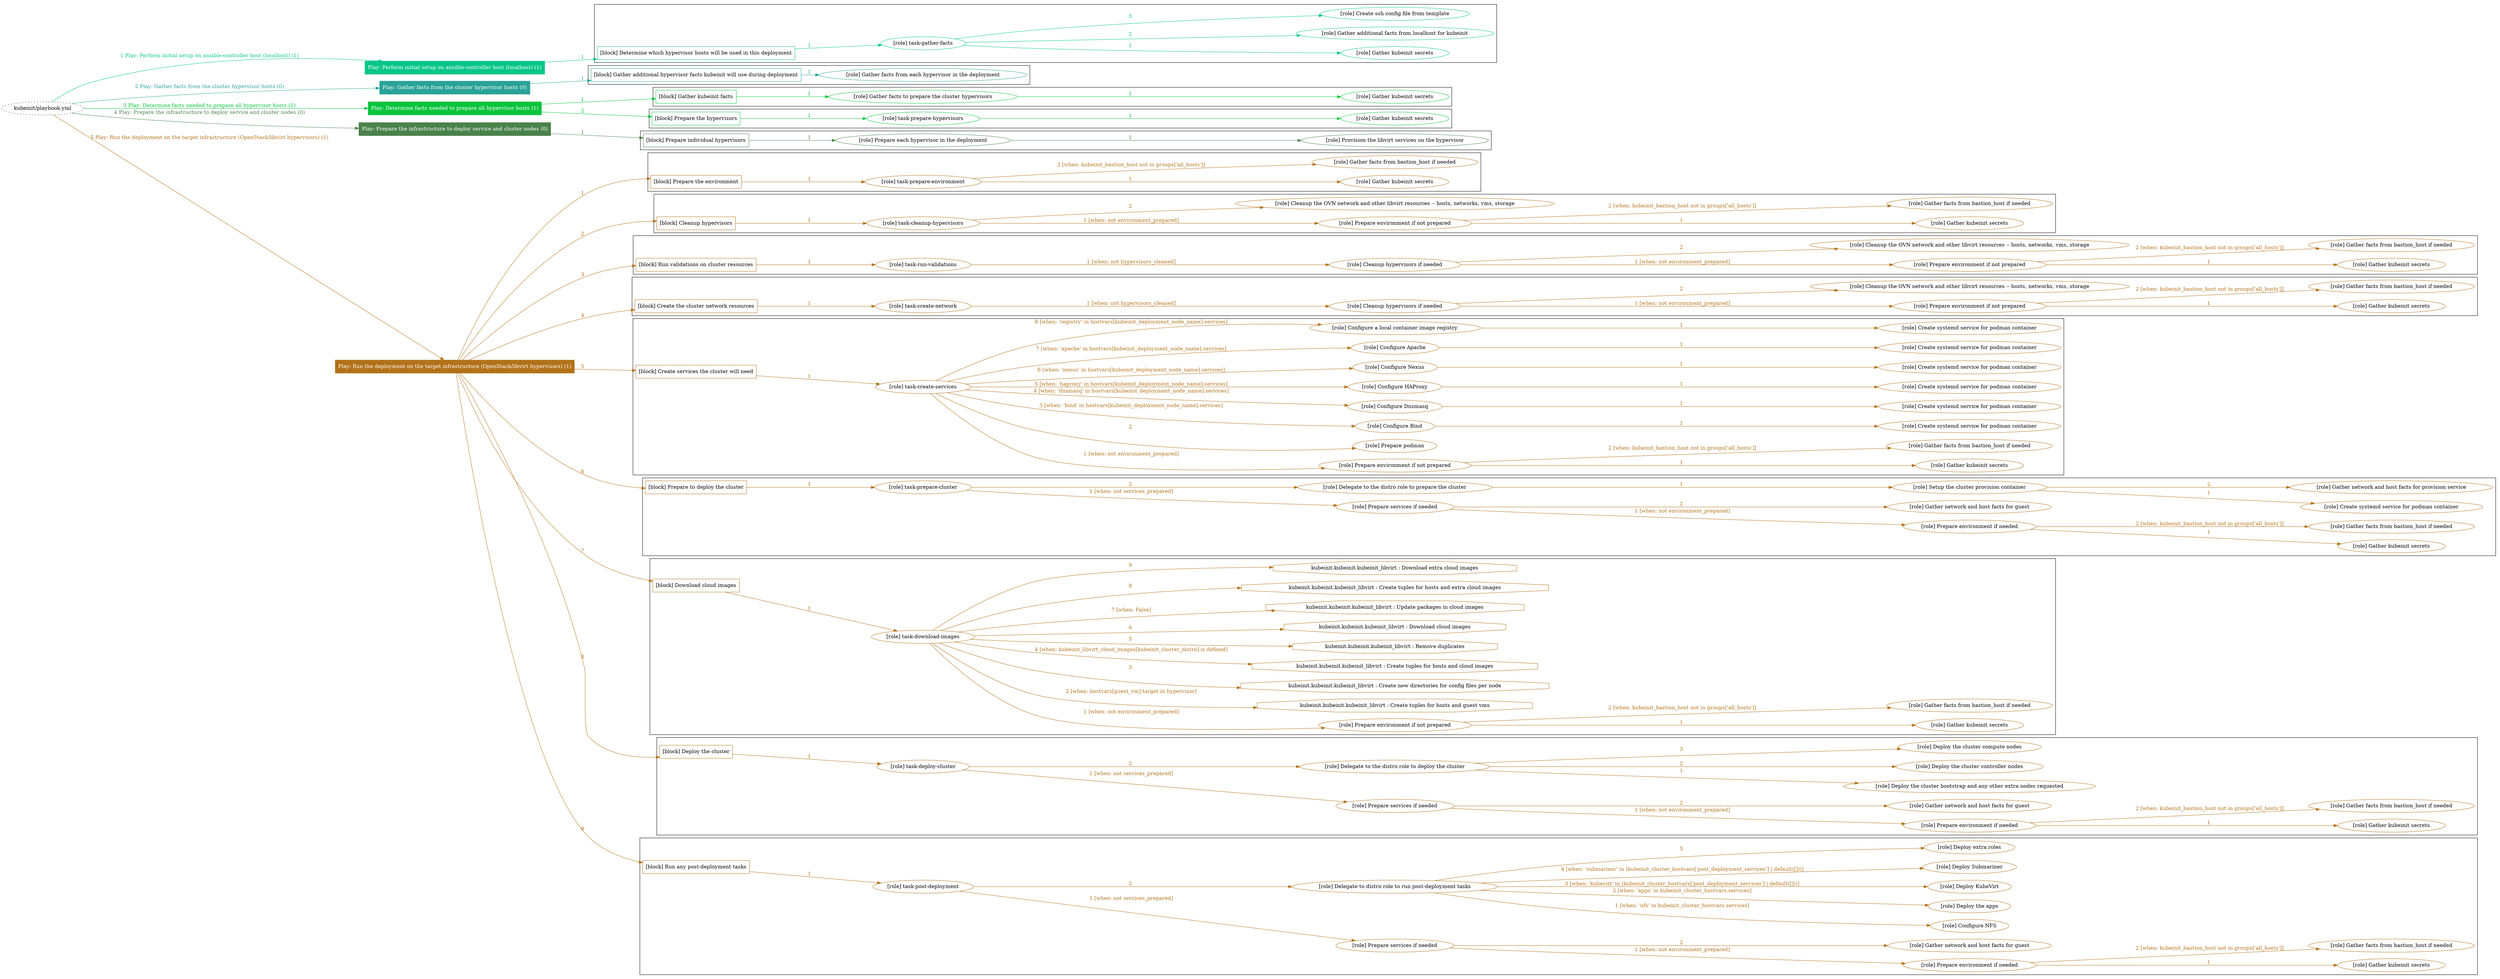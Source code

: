 digraph {
	graph [concentrate=true ordering=in rankdir=LR ratio=fill]
	edge [esep=5 sep=10]
	"kubeinit/playbook.yml" [URL="/home/runner/work/kubeinit/kubeinit/kubeinit/playbook.yml" id=playbook_ff57e4b7 style=dotted]
	"kubeinit/playbook.yml" -> play_66e2003e [label="1 Play: Perform initial setup on ansible-controller host (localhost) (1)" color="#06c688" fontcolor="#06c688" id=edge_play_66e2003e labeltooltip="1 Play: Perform initial setup on ansible-controller host (localhost) (1)" tooltip="1 Play: Perform initial setup on ansible-controller host (localhost) (1)"]
	subgraph "Play: Perform initial setup on ansible-controller host (localhost) (1)" {
		play_66e2003e [label="Play: Perform initial setup on ansible-controller host (localhost) (1)" URL="/home/runner/work/kubeinit/kubeinit/kubeinit/playbook.yml" color="#06c688" fontcolor="#ffffff" id=play_66e2003e shape=box style=filled tooltip=localhost]
		play_66e2003e -> block_db6dca40 [label=1 color="#06c688" fontcolor="#06c688" id=edge_block_db6dca40 labeltooltip=1 tooltip=1]
		subgraph cluster_block_db6dca40 {
			block_db6dca40 [label="[block] Determine which hypervisor hosts will be used in this deployment" URL="/home/runner/work/kubeinit/kubeinit/kubeinit/playbook.yml" color="#06c688" id=block_db6dca40 labeltooltip="Determine which hypervisor hosts will be used in this deployment" shape=box tooltip="Determine which hypervisor hosts will be used in this deployment"]
			block_db6dca40 -> role_4d4b3d35 [label="1 " color="#06c688" fontcolor="#06c688" id=edge_role_4d4b3d35 labeltooltip="1 " tooltip="1 "]
			subgraph "task-gather-facts" {
				role_4d4b3d35 [label="[role] task-gather-facts" URL="/home/runner/work/kubeinit/kubeinit/kubeinit/playbook.yml" color="#06c688" id=role_4d4b3d35 tooltip="task-gather-facts"]
				role_4d4b3d35 -> role_81f5332b [label="1 " color="#06c688" fontcolor="#06c688" id=edge_role_81f5332b labeltooltip="1 " tooltip="1 "]
				subgraph "Gather kubeinit secrets" {
					role_81f5332b [label="[role] Gather kubeinit secrets" URL="/home/runner/.ansible/collections/ansible_collections/kubeinit/kubeinit/roles/kubeinit_prepare/tasks/build_hypervisors_group.yml" color="#06c688" id=role_81f5332b tooltip="Gather kubeinit secrets"]
				}
				role_4d4b3d35 -> role_b3aa2c8f [label="2 " color="#06c688" fontcolor="#06c688" id=edge_role_b3aa2c8f labeltooltip="2 " tooltip="2 "]
				subgraph "Gather additional facts from localhost for kubeinit" {
					role_b3aa2c8f [label="[role] Gather additional facts from localhost for kubeinit" URL="/home/runner/.ansible/collections/ansible_collections/kubeinit/kubeinit/roles/kubeinit_prepare/tasks/build_hypervisors_group.yml" color="#06c688" id=role_b3aa2c8f tooltip="Gather additional facts from localhost for kubeinit"]
				}
				role_4d4b3d35 -> role_e7015599 [label="3 " color="#06c688" fontcolor="#06c688" id=edge_role_e7015599 labeltooltip="3 " tooltip="3 "]
				subgraph "Create ssh config file from template" {
					role_e7015599 [label="[role] Create ssh config file from template" URL="/home/runner/.ansible/collections/ansible_collections/kubeinit/kubeinit/roles/kubeinit_prepare/tasks/build_hypervisors_group.yml" color="#06c688" id=role_e7015599 tooltip="Create ssh config file from template"]
				}
			}
		}
	}
	"kubeinit/playbook.yml" -> play_d2171035 [label="2 Play: Gather facts from the cluster hypervisor hosts (0)" color="#29a397" fontcolor="#29a397" id=edge_play_d2171035 labeltooltip="2 Play: Gather facts from the cluster hypervisor hosts (0)" tooltip="2 Play: Gather facts from the cluster hypervisor hosts (0)"]
	subgraph "Play: Gather facts from the cluster hypervisor hosts (0)" {
		play_d2171035 [label="Play: Gather facts from the cluster hypervisor hosts (0)" URL="/home/runner/work/kubeinit/kubeinit/kubeinit/playbook.yml" color="#29a397" fontcolor="#ffffff" id=play_d2171035 shape=box style=filled tooltip="Play: Gather facts from the cluster hypervisor hosts (0)"]
		play_d2171035 -> block_4dad55d4 [label=1 color="#29a397" fontcolor="#29a397" id=edge_block_4dad55d4 labeltooltip=1 tooltip=1]
		subgraph cluster_block_4dad55d4 {
			block_4dad55d4 [label="[block] Gather additional hypervisor facts kubeinit will use during deployment" URL="/home/runner/work/kubeinit/kubeinit/kubeinit/playbook.yml" color="#29a397" id=block_4dad55d4 labeltooltip="Gather additional hypervisor facts kubeinit will use during deployment" shape=box tooltip="Gather additional hypervisor facts kubeinit will use during deployment"]
			block_4dad55d4 -> role_47b37876 [label="1 " color="#29a397" fontcolor="#29a397" id=edge_role_47b37876 labeltooltip="1 " tooltip="1 "]
			subgraph "Gather facts from each hypervisor in the deployment" {
				role_47b37876 [label="[role] Gather facts from each hypervisor in the deployment" URL="/home/runner/work/kubeinit/kubeinit/kubeinit/playbook.yml" color="#29a397" id=role_47b37876 tooltip="Gather facts from each hypervisor in the deployment"]
			}
		}
	}
	"kubeinit/playbook.yml" -> play_515db399 [label="3 Play: Determine facts needed to prepare all hypervisor hosts (1)" color="#08c43c" fontcolor="#08c43c" id=edge_play_515db399 labeltooltip="3 Play: Determine facts needed to prepare all hypervisor hosts (1)" tooltip="3 Play: Determine facts needed to prepare all hypervisor hosts (1)"]
	subgraph "Play: Determine facts needed to prepare all hypervisor hosts (1)" {
		play_515db399 [label="Play: Determine facts needed to prepare all hypervisor hosts (1)" URL="/home/runner/work/kubeinit/kubeinit/kubeinit/playbook.yml" color="#08c43c" fontcolor="#ffffff" id=play_515db399 shape=box style=filled tooltip=localhost]
		play_515db399 -> block_ce6febc3 [label=1 color="#08c43c" fontcolor="#08c43c" id=edge_block_ce6febc3 labeltooltip=1 tooltip=1]
		subgraph cluster_block_ce6febc3 {
			block_ce6febc3 [label="[block] Gather kubeinit facts" URL="/home/runner/work/kubeinit/kubeinit/kubeinit/playbook.yml" color="#08c43c" id=block_ce6febc3 labeltooltip="Gather kubeinit facts" shape=box tooltip="Gather kubeinit facts"]
			block_ce6febc3 -> role_5d9d2198 [label="1 " color="#08c43c" fontcolor="#08c43c" id=edge_role_5d9d2198 labeltooltip="1 " tooltip="1 "]
			subgraph "Gather facts to prepare the cluster hypervisors" {
				role_5d9d2198 [label="[role] Gather facts to prepare the cluster hypervisors" URL="/home/runner/work/kubeinit/kubeinit/kubeinit/playbook.yml" color="#08c43c" id=role_5d9d2198 tooltip="Gather facts to prepare the cluster hypervisors"]
				role_5d9d2198 -> role_2d1ff3f9 [label="1 " color="#08c43c" fontcolor="#08c43c" id=edge_role_2d1ff3f9 labeltooltip="1 " tooltip="1 "]
				subgraph "Gather kubeinit secrets" {
					role_2d1ff3f9 [label="[role] Gather kubeinit secrets" URL="/home/runner/.ansible/collections/ansible_collections/kubeinit/kubeinit/roles/kubeinit_prepare/tasks/gather_kubeinit_facts.yml" color="#08c43c" id=role_2d1ff3f9 tooltip="Gather kubeinit secrets"]
				}
			}
		}
		play_515db399 -> block_70fb6d4f [label=2 color="#08c43c" fontcolor="#08c43c" id=edge_block_70fb6d4f labeltooltip=2 tooltip=2]
		subgraph cluster_block_70fb6d4f {
			block_70fb6d4f [label="[block] Prepare the hypervisors" URL="/home/runner/work/kubeinit/kubeinit/kubeinit/playbook.yml" color="#08c43c" id=block_70fb6d4f labeltooltip="Prepare the hypervisors" shape=box tooltip="Prepare the hypervisors"]
			block_70fb6d4f -> role_43f89a4c [label="1 " color="#08c43c" fontcolor="#08c43c" id=edge_role_43f89a4c labeltooltip="1 " tooltip="1 "]
			subgraph "task-prepare-hypervisors" {
				role_43f89a4c [label="[role] task-prepare-hypervisors" URL="/home/runner/work/kubeinit/kubeinit/kubeinit/playbook.yml" color="#08c43c" id=role_43f89a4c tooltip="task-prepare-hypervisors"]
				role_43f89a4c -> role_cc6f53a2 [label="1 " color="#08c43c" fontcolor="#08c43c" id=edge_role_cc6f53a2 labeltooltip="1 " tooltip="1 "]
				subgraph "Gather kubeinit secrets" {
					role_cc6f53a2 [label="[role] Gather kubeinit secrets" URL="/home/runner/.ansible/collections/ansible_collections/kubeinit/kubeinit/roles/kubeinit_prepare/tasks/gather_kubeinit_facts.yml" color="#08c43c" id=role_cc6f53a2 tooltip="Gather kubeinit secrets"]
				}
			}
		}
	}
	"kubeinit/playbook.yml" -> play_7fae90d2 [label="4 Play: Prepare the infrastructure to deploy service and cluster nodes (0)" color="#4a824a" fontcolor="#4a824a" id=edge_play_7fae90d2 labeltooltip="4 Play: Prepare the infrastructure to deploy service and cluster nodes (0)" tooltip="4 Play: Prepare the infrastructure to deploy service and cluster nodes (0)"]
	subgraph "Play: Prepare the infrastructure to deploy service and cluster nodes (0)" {
		play_7fae90d2 [label="Play: Prepare the infrastructure to deploy service and cluster nodes (0)" URL="/home/runner/work/kubeinit/kubeinit/kubeinit/playbook.yml" color="#4a824a" fontcolor="#ffffff" id=play_7fae90d2 shape=box style=filled tooltip="Play: Prepare the infrastructure to deploy service and cluster nodes (0)"]
		play_7fae90d2 -> block_a8df1172 [label=1 color="#4a824a" fontcolor="#4a824a" id=edge_block_a8df1172 labeltooltip=1 tooltip=1]
		subgraph cluster_block_a8df1172 {
			block_a8df1172 [label="[block] Prepare individual hypervisors" URL="/home/runner/work/kubeinit/kubeinit/kubeinit/playbook.yml" color="#4a824a" id=block_a8df1172 labeltooltip="Prepare individual hypervisors" shape=box tooltip="Prepare individual hypervisors"]
			block_a8df1172 -> role_c0d55a4a [label="1 " color="#4a824a" fontcolor="#4a824a" id=edge_role_c0d55a4a labeltooltip="1 " tooltip="1 "]
			subgraph "Prepare each hypervisor in the deployment" {
				role_c0d55a4a [label="[role] Prepare each hypervisor in the deployment" URL="/home/runner/work/kubeinit/kubeinit/kubeinit/playbook.yml" color="#4a824a" id=role_c0d55a4a tooltip="Prepare each hypervisor in the deployment"]
				role_c0d55a4a -> role_ff262585 [label="1 " color="#4a824a" fontcolor="#4a824a" id=edge_role_ff262585 labeltooltip="1 " tooltip="1 "]
				subgraph "Provision the libvirt services on the hypervisor" {
					role_ff262585 [label="[role] Provision the libvirt services on the hypervisor" URL="/home/runner/.ansible/collections/ansible_collections/kubeinit/kubeinit/roles/kubeinit_prepare/tasks/prepare_hypervisor.yml" color="#4a824a" id=role_ff262585 tooltip="Provision the libvirt services on the hypervisor"]
				}
			}
		}
	}
	"kubeinit/playbook.yml" -> play_fc9b53f0 [label="5 Play: Run the deployment on the target infrastructure (OpenStack/libvirt hypervisors) (1)" color="#b2721a" fontcolor="#b2721a" id=edge_play_fc9b53f0 labeltooltip="5 Play: Run the deployment on the target infrastructure (OpenStack/libvirt hypervisors) (1)" tooltip="5 Play: Run the deployment on the target infrastructure (OpenStack/libvirt hypervisors) (1)"]
	subgraph "Play: Run the deployment on the target infrastructure (OpenStack/libvirt hypervisors) (1)" {
		play_fc9b53f0 [label="Play: Run the deployment on the target infrastructure (OpenStack/libvirt hypervisors) (1)" URL="/home/runner/work/kubeinit/kubeinit/kubeinit/playbook.yml" color="#b2721a" fontcolor="#ffffff" id=play_fc9b53f0 shape=box style=filled tooltip=localhost]
		play_fc9b53f0 -> block_69598a2e [label=1 color="#b2721a" fontcolor="#b2721a" id=edge_block_69598a2e labeltooltip=1 tooltip=1]
		subgraph cluster_block_69598a2e {
			block_69598a2e [label="[block] Prepare the environment" URL="/home/runner/work/kubeinit/kubeinit/kubeinit/playbook.yml" color="#b2721a" id=block_69598a2e labeltooltip="Prepare the environment" shape=box tooltip="Prepare the environment"]
			block_69598a2e -> role_df7a50cf [label="1 " color="#b2721a" fontcolor="#b2721a" id=edge_role_df7a50cf labeltooltip="1 " tooltip="1 "]
			subgraph "task-prepare-environment" {
				role_df7a50cf [label="[role] task-prepare-environment" URL="/home/runner/work/kubeinit/kubeinit/kubeinit/playbook.yml" color="#b2721a" id=role_df7a50cf tooltip="task-prepare-environment"]
				role_df7a50cf -> role_a54b0cef [label="1 " color="#b2721a" fontcolor="#b2721a" id=edge_role_a54b0cef labeltooltip="1 " tooltip="1 "]
				subgraph "Gather kubeinit secrets" {
					role_a54b0cef [label="[role] Gather kubeinit secrets" URL="/home/runner/.ansible/collections/ansible_collections/kubeinit/kubeinit/roles/kubeinit_prepare/tasks/gather_kubeinit_facts.yml" color="#b2721a" id=role_a54b0cef tooltip="Gather kubeinit secrets"]
				}
				role_df7a50cf -> role_1ad2c311 [label="2 [when: kubeinit_bastion_host not in groups['all_hosts']]" color="#b2721a" fontcolor="#b2721a" id=edge_role_1ad2c311 labeltooltip="2 [when: kubeinit_bastion_host not in groups['all_hosts']]" tooltip="2 [when: kubeinit_bastion_host not in groups['all_hosts']]"]
				subgraph "Gather facts from bastion_host if needed" {
					role_1ad2c311 [label="[role] Gather facts from bastion_host if needed" URL="/home/runner/.ansible/collections/ansible_collections/kubeinit/kubeinit/roles/kubeinit_prepare/tasks/main.yml" color="#b2721a" id=role_1ad2c311 tooltip="Gather facts from bastion_host if needed"]
				}
			}
		}
		play_fc9b53f0 -> block_616c791b [label=2 color="#b2721a" fontcolor="#b2721a" id=edge_block_616c791b labeltooltip=2 tooltip=2]
		subgraph cluster_block_616c791b {
			block_616c791b [label="[block] Cleanup hypervisors" URL="/home/runner/work/kubeinit/kubeinit/kubeinit/playbook.yml" color="#b2721a" id=block_616c791b labeltooltip="Cleanup hypervisors" shape=box tooltip="Cleanup hypervisors"]
			block_616c791b -> role_acd96968 [label="1 " color="#b2721a" fontcolor="#b2721a" id=edge_role_acd96968 labeltooltip="1 " tooltip="1 "]
			subgraph "task-cleanup-hypervisors" {
				role_acd96968 [label="[role] task-cleanup-hypervisors" URL="/home/runner/work/kubeinit/kubeinit/kubeinit/playbook.yml" color="#b2721a" id=role_acd96968 tooltip="task-cleanup-hypervisors"]
				role_acd96968 -> role_3e06c968 [label="1 [when: not environment_prepared]" color="#b2721a" fontcolor="#b2721a" id=edge_role_3e06c968 labeltooltip="1 [when: not environment_prepared]" tooltip="1 [when: not environment_prepared]"]
				subgraph "Prepare environment if not prepared" {
					role_3e06c968 [label="[role] Prepare environment if not prepared" URL="/home/runner/.ansible/collections/ansible_collections/kubeinit/kubeinit/roles/kubeinit_libvirt/tasks/cleanup_hypervisors.yml" color="#b2721a" id=role_3e06c968 tooltip="Prepare environment if not prepared"]
					role_3e06c968 -> role_92e0c56e [label="1 " color="#b2721a" fontcolor="#b2721a" id=edge_role_92e0c56e labeltooltip="1 " tooltip="1 "]
					subgraph "Gather kubeinit secrets" {
						role_92e0c56e [label="[role] Gather kubeinit secrets" URL="/home/runner/.ansible/collections/ansible_collections/kubeinit/kubeinit/roles/kubeinit_prepare/tasks/gather_kubeinit_facts.yml" color="#b2721a" id=role_92e0c56e tooltip="Gather kubeinit secrets"]
					}
					role_3e06c968 -> role_86ab9dad [label="2 [when: kubeinit_bastion_host not in groups['all_hosts']]" color="#b2721a" fontcolor="#b2721a" id=edge_role_86ab9dad labeltooltip="2 [when: kubeinit_bastion_host not in groups['all_hosts']]" tooltip="2 [when: kubeinit_bastion_host not in groups['all_hosts']]"]
					subgraph "Gather facts from bastion_host if needed" {
						role_86ab9dad [label="[role] Gather facts from bastion_host if needed" URL="/home/runner/.ansible/collections/ansible_collections/kubeinit/kubeinit/roles/kubeinit_prepare/tasks/main.yml" color="#b2721a" id=role_86ab9dad tooltip="Gather facts from bastion_host if needed"]
					}
				}
				role_acd96968 -> role_bd54fd7f [label="2 " color="#b2721a" fontcolor="#b2721a" id=edge_role_bd54fd7f labeltooltip="2 " tooltip="2 "]
				subgraph "Cleanup the OVN network and other libvirt resources -- hosts, networks, vms, storage" {
					role_bd54fd7f [label="[role] Cleanup the OVN network and other libvirt resources -- hosts, networks, vms, storage" URL="/home/runner/.ansible/collections/ansible_collections/kubeinit/kubeinit/roles/kubeinit_libvirt/tasks/cleanup_hypervisors.yml" color="#b2721a" id=role_bd54fd7f tooltip="Cleanup the OVN network and other libvirt resources -- hosts, networks, vms, storage"]
				}
			}
		}
		play_fc9b53f0 -> block_c2fcfd73 [label=3 color="#b2721a" fontcolor="#b2721a" id=edge_block_c2fcfd73 labeltooltip=3 tooltip=3]
		subgraph cluster_block_c2fcfd73 {
			block_c2fcfd73 [label="[block] Run validations on cluster resources" URL="/home/runner/work/kubeinit/kubeinit/kubeinit/playbook.yml" color="#b2721a" id=block_c2fcfd73 labeltooltip="Run validations on cluster resources" shape=box tooltip="Run validations on cluster resources"]
			block_c2fcfd73 -> role_0157f779 [label="1 " color="#b2721a" fontcolor="#b2721a" id=edge_role_0157f779 labeltooltip="1 " tooltip="1 "]
			subgraph "task-run-validations" {
				role_0157f779 [label="[role] task-run-validations" URL="/home/runner/work/kubeinit/kubeinit/kubeinit/playbook.yml" color="#b2721a" id=role_0157f779 tooltip="task-run-validations"]
				role_0157f779 -> role_e2477476 [label="1 [when: not hypervisors_cleaned]" color="#b2721a" fontcolor="#b2721a" id=edge_role_e2477476 labeltooltip="1 [when: not hypervisors_cleaned]" tooltip="1 [when: not hypervisors_cleaned]"]
				subgraph "Cleanup hypervisors if needed" {
					role_e2477476 [label="[role] Cleanup hypervisors if needed" URL="/home/runner/.ansible/collections/ansible_collections/kubeinit/kubeinit/roles/kubeinit_validations/tasks/main.yml" color="#b2721a" id=role_e2477476 tooltip="Cleanup hypervisors if needed"]
					role_e2477476 -> role_e24a83fc [label="1 [when: not environment_prepared]" color="#b2721a" fontcolor="#b2721a" id=edge_role_e24a83fc labeltooltip="1 [when: not environment_prepared]" tooltip="1 [when: not environment_prepared]"]
					subgraph "Prepare environment if not prepared" {
						role_e24a83fc [label="[role] Prepare environment if not prepared" URL="/home/runner/.ansible/collections/ansible_collections/kubeinit/kubeinit/roles/kubeinit_libvirt/tasks/cleanup_hypervisors.yml" color="#b2721a" id=role_e24a83fc tooltip="Prepare environment if not prepared"]
						role_e24a83fc -> role_cf206eed [label="1 " color="#b2721a" fontcolor="#b2721a" id=edge_role_cf206eed labeltooltip="1 " tooltip="1 "]
						subgraph "Gather kubeinit secrets" {
							role_cf206eed [label="[role] Gather kubeinit secrets" URL="/home/runner/.ansible/collections/ansible_collections/kubeinit/kubeinit/roles/kubeinit_prepare/tasks/gather_kubeinit_facts.yml" color="#b2721a" id=role_cf206eed tooltip="Gather kubeinit secrets"]
						}
						role_e24a83fc -> role_8e31441c [label="2 [when: kubeinit_bastion_host not in groups['all_hosts']]" color="#b2721a" fontcolor="#b2721a" id=edge_role_8e31441c labeltooltip="2 [when: kubeinit_bastion_host not in groups['all_hosts']]" tooltip="2 [when: kubeinit_bastion_host not in groups['all_hosts']]"]
						subgraph "Gather facts from bastion_host if needed" {
							role_8e31441c [label="[role] Gather facts from bastion_host if needed" URL="/home/runner/.ansible/collections/ansible_collections/kubeinit/kubeinit/roles/kubeinit_prepare/tasks/main.yml" color="#b2721a" id=role_8e31441c tooltip="Gather facts from bastion_host if needed"]
						}
					}
					role_e2477476 -> role_eb0db44c [label="2 " color="#b2721a" fontcolor="#b2721a" id=edge_role_eb0db44c labeltooltip="2 " tooltip="2 "]
					subgraph "Cleanup the OVN network and other libvirt resources -- hosts, networks, vms, storage" {
						role_eb0db44c [label="[role] Cleanup the OVN network and other libvirt resources -- hosts, networks, vms, storage" URL="/home/runner/.ansible/collections/ansible_collections/kubeinit/kubeinit/roles/kubeinit_libvirt/tasks/cleanup_hypervisors.yml" color="#b2721a" id=role_eb0db44c tooltip="Cleanup the OVN network and other libvirt resources -- hosts, networks, vms, storage"]
					}
				}
			}
		}
		play_fc9b53f0 -> block_7b65053a [label=4 color="#b2721a" fontcolor="#b2721a" id=edge_block_7b65053a labeltooltip=4 tooltip=4]
		subgraph cluster_block_7b65053a {
			block_7b65053a [label="[block] Create the cluster network resources" URL="/home/runner/work/kubeinit/kubeinit/kubeinit/playbook.yml" color="#b2721a" id=block_7b65053a labeltooltip="Create the cluster network resources" shape=box tooltip="Create the cluster network resources"]
			block_7b65053a -> role_f23cfd77 [label="1 " color="#b2721a" fontcolor="#b2721a" id=edge_role_f23cfd77 labeltooltip="1 " tooltip="1 "]
			subgraph "task-create-network" {
				role_f23cfd77 [label="[role] task-create-network" URL="/home/runner/work/kubeinit/kubeinit/kubeinit/playbook.yml" color="#b2721a" id=role_f23cfd77 tooltip="task-create-network"]
				role_f23cfd77 -> role_ea083285 [label="1 [when: not hypervisors_cleaned]" color="#b2721a" fontcolor="#b2721a" id=edge_role_ea083285 labeltooltip="1 [when: not hypervisors_cleaned]" tooltip="1 [when: not hypervisors_cleaned]"]
				subgraph "Cleanup hypervisors if needed" {
					role_ea083285 [label="[role] Cleanup hypervisors if needed" URL="/home/runner/.ansible/collections/ansible_collections/kubeinit/kubeinit/roles/kubeinit_libvirt/tasks/create_network.yml" color="#b2721a" id=role_ea083285 tooltip="Cleanup hypervisors if needed"]
					role_ea083285 -> role_858c6132 [label="1 [when: not environment_prepared]" color="#b2721a" fontcolor="#b2721a" id=edge_role_858c6132 labeltooltip="1 [when: not environment_prepared]" tooltip="1 [when: not environment_prepared]"]
					subgraph "Prepare environment if not prepared" {
						role_858c6132 [label="[role] Prepare environment if not prepared" URL="/home/runner/.ansible/collections/ansible_collections/kubeinit/kubeinit/roles/kubeinit_libvirt/tasks/cleanup_hypervisors.yml" color="#b2721a" id=role_858c6132 tooltip="Prepare environment if not prepared"]
						role_858c6132 -> role_44706fa3 [label="1 " color="#b2721a" fontcolor="#b2721a" id=edge_role_44706fa3 labeltooltip="1 " tooltip="1 "]
						subgraph "Gather kubeinit secrets" {
							role_44706fa3 [label="[role] Gather kubeinit secrets" URL="/home/runner/.ansible/collections/ansible_collections/kubeinit/kubeinit/roles/kubeinit_prepare/tasks/gather_kubeinit_facts.yml" color="#b2721a" id=role_44706fa3 tooltip="Gather kubeinit secrets"]
						}
						role_858c6132 -> role_188afa20 [label="2 [when: kubeinit_bastion_host not in groups['all_hosts']]" color="#b2721a" fontcolor="#b2721a" id=edge_role_188afa20 labeltooltip="2 [when: kubeinit_bastion_host not in groups['all_hosts']]" tooltip="2 [when: kubeinit_bastion_host not in groups['all_hosts']]"]
						subgraph "Gather facts from bastion_host if needed" {
							role_188afa20 [label="[role] Gather facts from bastion_host if needed" URL="/home/runner/.ansible/collections/ansible_collections/kubeinit/kubeinit/roles/kubeinit_prepare/tasks/main.yml" color="#b2721a" id=role_188afa20 tooltip="Gather facts from bastion_host if needed"]
						}
					}
					role_ea083285 -> role_541ad4fc [label="2 " color="#b2721a" fontcolor="#b2721a" id=edge_role_541ad4fc labeltooltip="2 " tooltip="2 "]
					subgraph "Cleanup the OVN network and other libvirt resources -- hosts, networks, vms, storage" {
						role_541ad4fc [label="[role] Cleanup the OVN network and other libvirt resources -- hosts, networks, vms, storage" URL="/home/runner/.ansible/collections/ansible_collections/kubeinit/kubeinit/roles/kubeinit_libvirt/tasks/cleanup_hypervisors.yml" color="#b2721a" id=role_541ad4fc tooltip="Cleanup the OVN network and other libvirt resources -- hosts, networks, vms, storage"]
					}
				}
			}
		}
		play_fc9b53f0 -> block_326632d7 [label=5 color="#b2721a" fontcolor="#b2721a" id=edge_block_326632d7 labeltooltip=5 tooltip=5]
		subgraph cluster_block_326632d7 {
			block_326632d7 [label="[block] Create services the cluster will need" URL="/home/runner/work/kubeinit/kubeinit/kubeinit/playbook.yml" color="#b2721a" id=block_326632d7 labeltooltip="Create services the cluster will need" shape=box tooltip="Create services the cluster will need"]
			block_326632d7 -> role_d51a0a2f [label="1 " color="#b2721a" fontcolor="#b2721a" id=edge_role_d51a0a2f labeltooltip="1 " tooltip="1 "]
			subgraph "task-create-services" {
				role_d51a0a2f [label="[role] task-create-services" URL="/home/runner/work/kubeinit/kubeinit/kubeinit/playbook.yml" color="#b2721a" id=role_d51a0a2f tooltip="task-create-services"]
				role_d51a0a2f -> role_4e5dc699 [label="1 [when: not environment_prepared]" color="#b2721a" fontcolor="#b2721a" id=edge_role_4e5dc699 labeltooltip="1 [when: not environment_prepared]" tooltip="1 [when: not environment_prepared]"]
				subgraph "Prepare environment if not prepared" {
					role_4e5dc699 [label="[role] Prepare environment if not prepared" URL="/home/runner/.ansible/collections/ansible_collections/kubeinit/kubeinit/roles/kubeinit_services/tasks/main.yml" color="#b2721a" id=role_4e5dc699 tooltip="Prepare environment if not prepared"]
					role_4e5dc699 -> role_3b432a17 [label="1 " color="#b2721a" fontcolor="#b2721a" id=edge_role_3b432a17 labeltooltip="1 " tooltip="1 "]
					subgraph "Gather kubeinit secrets" {
						role_3b432a17 [label="[role] Gather kubeinit secrets" URL="/home/runner/.ansible/collections/ansible_collections/kubeinit/kubeinit/roles/kubeinit_prepare/tasks/gather_kubeinit_facts.yml" color="#b2721a" id=role_3b432a17 tooltip="Gather kubeinit secrets"]
					}
					role_4e5dc699 -> role_0df4d74a [label="2 [when: kubeinit_bastion_host not in groups['all_hosts']]" color="#b2721a" fontcolor="#b2721a" id=edge_role_0df4d74a labeltooltip="2 [when: kubeinit_bastion_host not in groups['all_hosts']]" tooltip="2 [when: kubeinit_bastion_host not in groups['all_hosts']]"]
					subgraph "Gather facts from bastion_host if needed" {
						role_0df4d74a [label="[role] Gather facts from bastion_host if needed" URL="/home/runner/.ansible/collections/ansible_collections/kubeinit/kubeinit/roles/kubeinit_prepare/tasks/main.yml" color="#b2721a" id=role_0df4d74a tooltip="Gather facts from bastion_host if needed"]
					}
				}
				role_d51a0a2f -> role_7b139a35 [label="2 " color="#b2721a" fontcolor="#b2721a" id=edge_role_7b139a35 labeltooltip="2 " tooltip="2 "]
				subgraph "Prepare podman" {
					role_7b139a35 [label="[role] Prepare podman" URL="/home/runner/.ansible/collections/ansible_collections/kubeinit/kubeinit/roles/kubeinit_services/tasks/00_create_service_pod.yml" color="#b2721a" id=role_7b139a35 tooltip="Prepare podman"]
				}
				role_d51a0a2f -> role_64deba84 [label="3 [when: 'bind' in hostvars[kubeinit_deployment_node_name].services]" color="#b2721a" fontcolor="#b2721a" id=edge_role_64deba84 labeltooltip="3 [when: 'bind' in hostvars[kubeinit_deployment_node_name].services]" tooltip="3 [when: 'bind' in hostvars[kubeinit_deployment_node_name].services]"]
				subgraph "Configure Bind" {
					role_64deba84 [label="[role] Configure Bind" URL="/home/runner/.ansible/collections/ansible_collections/kubeinit/kubeinit/roles/kubeinit_services/tasks/start_services_containers.yml" color="#b2721a" id=role_64deba84 tooltip="Configure Bind"]
					role_64deba84 -> role_3ecd8d49 [label="1 " color="#b2721a" fontcolor="#b2721a" id=edge_role_3ecd8d49 labeltooltip="1 " tooltip="1 "]
					subgraph "Create systemd service for podman container" {
						role_3ecd8d49 [label="[role] Create systemd service for podman container" URL="/home/runner/.ansible/collections/ansible_collections/kubeinit/kubeinit/roles/kubeinit_bind/tasks/main.yml" color="#b2721a" id=role_3ecd8d49 tooltip="Create systemd service for podman container"]
					}
				}
				role_d51a0a2f -> role_16f61b57 [label="4 [when: 'dnsmasq' in hostvars[kubeinit_deployment_node_name].services]" color="#b2721a" fontcolor="#b2721a" id=edge_role_16f61b57 labeltooltip="4 [when: 'dnsmasq' in hostvars[kubeinit_deployment_node_name].services]" tooltip="4 [when: 'dnsmasq' in hostvars[kubeinit_deployment_node_name].services]"]
				subgraph "Configure Dnsmasq" {
					role_16f61b57 [label="[role] Configure Dnsmasq" URL="/home/runner/.ansible/collections/ansible_collections/kubeinit/kubeinit/roles/kubeinit_services/tasks/start_services_containers.yml" color="#b2721a" id=role_16f61b57 tooltip="Configure Dnsmasq"]
					role_16f61b57 -> role_5724cf32 [label="1 " color="#b2721a" fontcolor="#b2721a" id=edge_role_5724cf32 labeltooltip="1 " tooltip="1 "]
					subgraph "Create systemd service for podman container" {
						role_5724cf32 [label="[role] Create systemd service for podman container" URL="/home/runner/.ansible/collections/ansible_collections/kubeinit/kubeinit/roles/kubeinit_dnsmasq/tasks/main.yml" color="#b2721a" id=role_5724cf32 tooltip="Create systemd service for podman container"]
					}
				}
				role_d51a0a2f -> role_2dc6e827 [label="5 [when: 'haproxy' in hostvars[kubeinit_deployment_node_name].services]" color="#b2721a" fontcolor="#b2721a" id=edge_role_2dc6e827 labeltooltip="5 [when: 'haproxy' in hostvars[kubeinit_deployment_node_name].services]" tooltip="5 [when: 'haproxy' in hostvars[kubeinit_deployment_node_name].services]"]
				subgraph "Configure HAProxy" {
					role_2dc6e827 [label="[role] Configure HAProxy" URL="/home/runner/.ansible/collections/ansible_collections/kubeinit/kubeinit/roles/kubeinit_services/tasks/start_services_containers.yml" color="#b2721a" id=role_2dc6e827 tooltip="Configure HAProxy"]
					role_2dc6e827 -> role_b925ff5b [label="1 " color="#b2721a" fontcolor="#b2721a" id=edge_role_b925ff5b labeltooltip="1 " tooltip="1 "]
					subgraph "Create systemd service for podman container" {
						role_b925ff5b [label="[role] Create systemd service for podman container" URL="/home/runner/.ansible/collections/ansible_collections/kubeinit/kubeinit/roles/kubeinit_haproxy/tasks/main.yml" color="#b2721a" id=role_b925ff5b tooltip="Create systemd service for podman container"]
					}
				}
				role_d51a0a2f -> role_5f8de516 [label="6 [when: 'nexus' in hostvars[kubeinit_deployment_node_name].services]" color="#b2721a" fontcolor="#b2721a" id=edge_role_5f8de516 labeltooltip="6 [when: 'nexus' in hostvars[kubeinit_deployment_node_name].services]" tooltip="6 [when: 'nexus' in hostvars[kubeinit_deployment_node_name].services]"]
				subgraph "Configure Nexus" {
					role_5f8de516 [label="[role] Configure Nexus" URL="/home/runner/.ansible/collections/ansible_collections/kubeinit/kubeinit/roles/kubeinit_services/tasks/start_services_containers.yml" color="#b2721a" id=role_5f8de516 tooltip="Configure Nexus"]
					role_5f8de516 -> role_07709a47 [label="1 " color="#b2721a" fontcolor="#b2721a" id=edge_role_07709a47 labeltooltip="1 " tooltip="1 "]
					subgraph "Create systemd service for podman container" {
						role_07709a47 [label="[role] Create systemd service for podman container" URL="/home/runner/.ansible/collections/ansible_collections/kubeinit/kubeinit/roles/kubeinit_nexus/tasks/main.yml" color="#b2721a" id=role_07709a47 tooltip="Create systemd service for podman container"]
					}
				}
				role_d51a0a2f -> role_a64a21a9 [label="7 [when: 'apache' in hostvars[kubeinit_deployment_node_name].services]" color="#b2721a" fontcolor="#b2721a" id=edge_role_a64a21a9 labeltooltip="7 [when: 'apache' in hostvars[kubeinit_deployment_node_name].services]" tooltip="7 [when: 'apache' in hostvars[kubeinit_deployment_node_name].services]"]
				subgraph "Configure Apache" {
					role_a64a21a9 [label="[role] Configure Apache" URL="/home/runner/.ansible/collections/ansible_collections/kubeinit/kubeinit/roles/kubeinit_services/tasks/start_services_containers.yml" color="#b2721a" id=role_a64a21a9 tooltip="Configure Apache"]
					role_a64a21a9 -> role_0a6a83c8 [label="1 " color="#b2721a" fontcolor="#b2721a" id=edge_role_0a6a83c8 labeltooltip="1 " tooltip="1 "]
					subgraph "Create systemd service for podman container" {
						role_0a6a83c8 [label="[role] Create systemd service for podman container" URL="/home/runner/.ansible/collections/ansible_collections/kubeinit/kubeinit/roles/kubeinit_apache/tasks/main.yml" color="#b2721a" id=role_0a6a83c8 tooltip="Create systemd service for podman container"]
					}
				}
				role_d51a0a2f -> role_a26eb280 [label="8 [when: 'registry' in hostvars[kubeinit_deployment_node_name].services]" color="#b2721a" fontcolor="#b2721a" id=edge_role_a26eb280 labeltooltip="8 [when: 'registry' in hostvars[kubeinit_deployment_node_name].services]" tooltip="8 [when: 'registry' in hostvars[kubeinit_deployment_node_name].services]"]
				subgraph "Configure a local container image registry" {
					role_a26eb280 [label="[role] Configure a local container image registry" URL="/home/runner/.ansible/collections/ansible_collections/kubeinit/kubeinit/roles/kubeinit_services/tasks/start_services_containers.yml" color="#b2721a" id=role_a26eb280 tooltip="Configure a local container image registry"]
					role_a26eb280 -> role_920ac617 [label="1 " color="#b2721a" fontcolor="#b2721a" id=edge_role_920ac617 labeltooltip="1 " tooltip="1 "]
					subgraph "Create systemd service for podman container" {
						role_920ac617 [label="[role] Create systemd service for podman container" URL="/home/runner/.ansible/collections/ansible_collections/kubeinit/kubeinit/roles/kubeinit_registry/tasks/main.yml" color="#b2721a" id=role_920ac617 tooltip="Create systemd service for podman container"]
					}
				}
			}
		}
		play_fc9b53f0 -> block_5352bd65 [label=6 color="#b2721a" fontcolor="#b2721a" id=edge_block_5352bd65 labeltooltip=6 tooltip=6]
		subgraph cluster_block_5352bd65 {
			block_5352bd65 [label="[block] Prepare to deploy the cluster" URL="/home/runner/work/kubeinit/kubeinit/kubeinit/playbook.yml" color="#b2721a" id=block_5352bd65 labeltooltip="Prepare to deploy the cluster" shape=box tooltip="Prepare to deploy the cluster"]
			block_5352bd65 -> role_69c2bb30 [label="1 " color="#b2721a" fontcolor="#b2721a" id=edge_role_69c2bb30 labeltooltip="1 " tooltip="1 "]
			subgraph "task-prepare-cluster" {
				role_69c2bb30 [label="[role] task-prepare-cluster" URL="/home/runner/work/kubeinit/kubeinit/kubeinit/playbook.yml" color="#b2721a" id=role_69c2bb30 tooltip="task-prepare-cluster"]
				role_69c2bb30 -> role_9823c357 [label="1 [when: not services_prepared]" color="#b2721a" fontcolor="#b2721a" id=edge_role_9823c357 labeltooltip="1 [when: not services_prepared]" tooltip="1 [when: not services_prepared]"]
				subgraph "Prepare services if needed" {
					role_9823c357 [label="[role] Prepare services if needed" URL="/home/runner/.ansible/collections/ansible_collections/kubeinit/kubeinit/roles/kubeinit_prepare/tasks/prepare_cluster.yml" color="#b2721a" id=role_9823c357 tooltip="Prepare services if needed"]
					role_9823c357 -> role_28538873 [label="1 [when: not environment_prepared]" color="#b2721a" fontcolor="#b2721a" id=edge_role_28538873 labeltooltip="1 [when: not environment_prepared]" tooltip="1 [when: not environment_prepared]"]
					subgraph "Prepare environment if needed" {
						role_28538873 [label="[role] Prepare environment if needed" URL="/home/runner/.ansible/collections/ansible_collections/kubeinit/kubeinit/roles/kubeinit_services/tasks/prepare_services.yml" color="#b2721a" id=role_28538873 tooltip="Prepare environment if needed"]
						role_28538873 -> role_61785f51 [label="1 " color="#b2721a" fontcolor="#b2721a" id=edge_role_61785f51 labeltooltip="1 " tooltip="1 "]
						subgraph "Gather kubeinit secrets" {
							role_61785f51 [label="[role] Gather kubeinit secrets" URL="/home/runner/.ansible/collections/ansible_collections/kubeinit/kubeinit/roles/kubeinit_prepare/tasks/gather_kubeinit_facts.yml" color="#b2721a" id=role_61785f51 tooltip="Gather kubeinit secrets"]
						}
						role_28538873 -> role_3b61e13f [label="2 [when: kubeinit_bastion_host not in groups['all_hosts']]" color="#b2721a" fontcolor="#b2721a" id=edge_role_3b61e13f labeltooltip="2 [when: kubeinit_bastion_host not in groups['all_hosts']]" tooltip="2 [when: kubeinit_bastion_host not in groups['all_hosts']]"]
						subgraph "Gather facts from bastion_host if needed" {
							role_3b61e13f [label="[role] Gather facts from bastion_host if needed" URL="/home/runner/.ansible/collections/ansible_collections/kubeinit/kubeinit/roles/kubeinit_prepare/tasks/main.yml" color="#b2721a" id=role_3b61e13f tooltip="Gather facts from bastion_host if needed"]
						}
					}
					role_9823c357 -> role_e9f797cb [label="2 " color="#b2721a" fontcolor="#b2721a" id=edge_role_e9f797cb labeltooltip="2 " tooltip="2 "]
					subgraph "Gather network and host facts for guest" {
						role_e9f797cb [label="[role] Gather network and host facts for guest" URL="/home/runner/.ansible/collections/ansible_collections/kubeinit/kubeinit/roles/kubeinit_services/tasks/prepare_services.yml" color="#b2721a" id=role_e9f797cb tooltip="Gather network and host facts for guest"]
					}
				}
				role_69c2bb30 -> role_da197a66 [label="2 " color="#b2721a" fontcolor="#b2721a" id=edge_role_da197a66 labeltooltip="2 " tooltip="2 "]
				subgraph "Delegate to the distro role to prepare the cluster" {
					role_da197a66 [label="[role] Delegate to the distro role to prepare the cluster" URL="/home/runner/.ansible/collections/ansible_collections/kubeinit/kubeinit/roles/kubeinit_prepare/tasks/prepare_cluster.yml" color="#b2721a" id=role_da197a66 tooltip="Delegate to the distro role to prepare the cluster"]
					role_da197a66 -> role_92e8d3f3 [label="1 " color="#b2721a" fontcolor="#b2721a" id=edge_role_92e8d3f3 labeltooltip="1 " tooltip="1 "]
					subgraph "Setup the cluster provision container" {
						role_92e8d3f3 [label="[role] Setup the cluster provision container" URL="/home/runner/.ansible/collections/ansible_collections/kubeinit/kubeinit/roles/kubeinit_openshift/tasks/prepare_cluster.yml" color="#b2721a" id=role_92e8d3f3 tooltip="Setup the cluster provision container"]
						role_92e8d3f3 -> role_e944d6bf [label="1 " color="#b2721a" fontcolor="#b2721a" id=edge_role_e944d6bf labeltooltip="1 " tooltip="1 "]
						subgraph "Create systemd service for podman container" {
							role_e944d6bf [label="[role] Create systemd service for podman container" URL="/home/runner/.ansible/collections/ansible_collections/kubeinit/kubeinit/roles/kubeinit_services/tasks/create_provision_container.yml" color="#b2721a" id=role_e944d6bf tooltip="Create systemd service for podman container"]
						}
						role_92e8d3f3 -> role_838523d3 [label="2 " color="#b2721a" fontcolor="#b2721a" id=edge_role_838523d3 labeltooltip="2 " tooltip="2 "]
						subgraph "Gather network and host facts for provision service" {
							role_838523d3 [label="[role] Gather network and host facts for provision service" URL="/home/runner/.ansible/collections/ansible_collections/kubeinit/kubeinit/roles/kubeinit_services/tasks/create_provision_container.yml" color="#b2721a" id=role_838523d3 tooltip="Gather network and host facts for provision service"]
						}
					}
				}
			}
		}
		play_fc9b53f0 -> block_ae54fcfa [label=7 color="#b2721a" fontcolor="#b2721a" id=edge_block_ae54fcfa labeltooltip=7 tooltip=7]
		subgraph cluster_block_ae54fcfa {
			block_ae54fcfa [label="[block] Download cloud images" URL="/home/runner/work/kubeinit/kubeinit/kubeinit/playbook.yml" color="#b2721a" id=block_ae54fcfa labeltooltip="Download cloud images" shape=box tooltip="Download cloud images"]
			block_ae54fcfa -> role_b1535ad6 [label="1 " color="#b2721a" fontcolor="#b2721a" id=edge_role_b1535ad6 labeltooltip="1 " tooltip="1 "]
			subgraph "task-download-images" {
				role_b1535ad6 [label="[role] task-download-images" URL="/home/runner/work/kubeinit/kubeinit/kubeinit/playbook.yml" color="#b2721a" id=role_b1535ad6 tooltip="task-download-images"]
				role_b1535ad6 -> role_07e98797 [label="1 [when: not environment_prepared]" color="#b2721a" fontcolor="#b2721a" id=edge_role_07e98797 labeltooltip="1 [when: not environment_prepared]" tooltip="1 [when: not environment_prepared]"]
				subgraph "Prepare environment if not prepared" {
					role_07e98797 [label="[role] Prepare environment if not prepared" URL="/home/runner/.ansible/collections/ansible_collections/kubeinit/kubeinit/roles/kubeinit_libvirt/tasks/download_cloud_images.yml" color="#b2721a" id=role_07e98797 tooltip="Prepare environment if not prepared"]
					role_07e98797 -> role_746136a4 [label="1 " color="#b2721a" fontcolor="#b2721a" id=edge_role_746136a4 labeltooltip="1 " tooltip="1 "]
					subgraph "Gather kubeinit secrets" {
						role_746136a4 [label="[role] Gather kubeinit secrets" URL="/home/runner/.ansible/collections/ansible_collections/kubeinit/kubeinit/roles/kubeinit_prepare/tasks/gather_kubeinit_facts.yml" color="#b2721a" id=role_746136a4 tooltip="Gather kubeinit secrets"]
					}
					role_07e98797 -> role_7a4f2f13 [label="2 [when: kubeinit_bastion_host not in groups['all_hosts']]" color="#b2721a" fontcolor="#b2721a" id=edge_role_7a4f2f13 labeltooltip="2 [when: kubeinit_bastion_host not in groups['all_hosts']]" tooltip="2 [when: kubeinit_bastion_host not in groups['all_hosts']]"]
					subgraph "Gather facts from bastion_host if needed" {
						role_7a4f2f13 [label="[role] Gather facts from bastion_host if needed" URL="/home/runner/.ansible/collections/ansible_collections/kubeinit/kubeinit/roles/kubeinit_prepare/tasks/main.yml" color="#b2721a" id=role_7a4f2f13 tooltip="Gather facts from bastion_host if needed"]
					}
				}
				task_b73052e0 [label="kubeinit.kubeinit.kubeinit_libvirt : Create tuples for hosts and guest vms" URL="/home/runner/.ansible/collections/ansible_collections/kubeinit/kubeinit/roles/kubeinit_libvirt/tasks/download_cloud_images.yml" color="#b2721a" id=task_b73052e0 shape=octagon tooltip="kubeinit.kubeinit.kubeinit_libvirt : Create tuples for hosts and guest vms"]
				role_b1535ad6 -> task_b73052e0 [label="2 [when: hostvars[guest_vm].target in hypervisor]" color="#b2721a" fontcolor="#b2721a" id=edge_task_b73052e0 labeltooltip="2 [when: hostvars[guest_vm].target in hypervisor]" tooltip="2 [when: hostvars[guest_vm].target in hypervisor]"]
				task_215e7bc8 [label="kubeinit.kubeinit.kubeinit_libvirt : Create new directories for config files per node" URL="/home/runner/.ansible/collections/ansible_collections/kubeinit/kubeinit/roles/kubeinit_libvirt/tasks/download_cloud_images.yml" color="#b2721a" id=task_215e7bc8 shape=octagon tooltip="kubeinit.kubeinit.kubeinit_libvirt : Create new directories for config files per node"]
				role_b1535ad6 -> task_215e7bc8 [label="3 " color="#b2721a" fontcolor="#b2721a" id=edge_task_215e7bc8 labeltooltip="3 " tooltip="3 "]
				task_a46ee3c5 [label="kubeinit.kubeinit.kubeinit_libvirt : Create tuples for hosts and cloud images" URL="/home/runner/.ansible/collections/ansible_collections/kubeinit/kubeinit/roles/kubeinit_libvirt/tasks/download_cloud_images.yml" color="#b2721a" id=task_a46ee3c5 shape=octagon tooltip="kubeinit.kubeinit.kubeinit_libvirt : Create tuples for hosts and cloud images"]
				role_b1535ad6 -> task_a46ee3c5 [label="4 [when: kubeinit_libvirt_cloud_images[kubeinit_cluster_distro] is defined]" color="#b2721a" fontcolor="#b2721a" id=edge_task_a46ee3c5 labeltooltip="4 [when: kubeinit_libvirt_cloud_images[kubeinit_cluster_distro] is defined]" tooltip="4 [when: kubeinit_libvirt_cloud_images[kubeinit_cluster_distro] is defined]"]
				task_0fb4d5b9 [label="kubeinit.kubeinit.kubeinit_libvirt : Remove duplicates" URL="/home/runner/.ansible/collections/ansible_collections/kubeinit/kubeinit/roles/kubeinit_libvirt/tasks/download_cloud_images.yml" color="#b2721a" id=task_0fb4d5b9 shape=octagon tooltip="kubeinit.kubeinit.kubeinit_libvirt : Remove duplicates"]
				role_b1535ad6 -> task_0fb4d5b9 [label="5 " color="#b2721a" fontcolor="#b2721a" id=edge_task_0fb4d5b9 labeltooltip="5 " tooltip="5 "]
				task_cb0c1671 [label="kubeinit.kubeinit.kubeinit_libvirt : Download cloud images" URL="/home/runner/.ansible/collections/ansible_collections/kubeinit/kubeinit/roles/kubeinit_libvirt/tasks/download_cloud_images.yml" color="#b2721a" id=task_cb0c1671 shape=octagon tooltip="kubeinit.kubeinit.kubeinit_libvirt : Download cloud images"]
				role_b1535ad6 -> task_cb0c1671 [label="6 " color="#b2721a" fontcolor="#b2721a" id=edge_task_cb0c1671 labeltooltip="6 " tooltip="6 "]
				task_9cf0ba4a [label="kubeinit.kubeinit.kubeinit_libvirt : Update packages in cloud images" URL="/home/runner/.ansible/collections/ansible_collections/kubeinit/kubeinit/roles/kubeinit_libvirt/tasks/download_cloud_images.yml" color="#b2721a" id=task_9cf0ba4a shape=octagon tooltip="kubeinit.kubeinit.kubeinit_libvirt : Update packages in cloud images"]
				role_b1535ad6 -> task_9cf0ba4a [label="7 [when: False]" color="#b2721a" fontcolor="#b2721a" id=edge_task_9cf0ba4a labeltooltip="7 [when: False]" tooltip="7 [when: False]"]
				task_6b16ba2d [label="kubeinit.kubeinit.kubeinit_libvirt : Create tuples for hosts and extra cloud images" URL="/home/runner/.ansible/collections/ansible_collections/kubeinit/kubeinit/roles/kubeinit_libvirt/tasks/download_cloud_images.yml" color="#b2721a" id=task_6b16ba2d shape=octagon tooltip="kubeinit.kubeinit.kubeinit_libvirt : Create tuples for hosts and extra cloud images"]
				role_b1535ad6 -> task_6b16ba2d [label="8 " color="#b2721a" fontcolor="#b2721a" id=edge_task_6b16ba2d labeltooltip="8 " tooltip="8 "]
				task_b495fcf5 [label="kubeinit.kubeinit.kubeinit_libvirt : Download extra cloud images" URL="/home/runner/.ansible/collections/ansible_collections/kubeinit/kubeinit/roles/kubeinit_libvirt/tasks/download_cloud_images.yml" color="#b2721a" id=task_b495fcf5 shape=octagon tooltip="kubeinit.kubeinit.kubeinit_libvirt : Download extra cloud images"]
				role_b1535ad6 -> task_b495fcf5 [label="9 " color="#b2721a" fontcolor="#b2721a" id=edge_task_b495fcf5 labeltooltip="9 " tooltip="9 "]
			}
		}
		play_fc9b53f0 -> block_447f12ba [label=8 color="#b2721a" fontcolor="#b2721a" id=edge_block_447f12ba labeltooltip=8 tooltip=8]
		subgraph cluster_block_447f12ba {
			block_447f12ba [label="[block] Deploy the cluster" URL="/home/runner/work/kubeinit/kubeinit/kubeinit/playbook.yml" color="#b2721a" id=block_447f12ba labeltooltip="Deploy the cluster" shape=box tooltip="Deploy the cluster"]
			block_447f12ba -> role_2495c64b [label="1 " color="#b2721a" fontcolor="#b2721a" id=edge_role_2495c64b labeltooltip="1 " tooltip="1 "]
			subgraph "task-deploy-cluster" {
				role_2495c64b [label="[role] task-deploy-cluster" URL="/home/runner/work/kubeinit/kubeinit/kubeinit/playbook.yml" color="#b2721a" id=role_2495c64b tooltip="task-deploy-cluster"]
				role_2495c64b -> role_228d315b [label="1 [when: not services_prepared]" color="#b2721a" fontcolor="#b2721a" id=edge_role_228d315b labeltooltip="1 [when: not services_prepared]" tooltip="1 [when: not services_prepared]"]
				subgraph "Prepare services if needed" {
					role_228d315b [label="[role] Prepare services if needed" URL="/home/runner/.ansible/collections/ansible_collections/kubeinit/kubeinit/roles/kubeinit_prepare/tasks/deploy_cluster.yml" color="#b2721a" id=role_228d315b tooltip="Prepare services if needed"]
					role_228d315b -> role_53ef0cd8 [label="1 [when: not environment_prepared]" color="#b2721a" fontcolor="#b2721a" id=edge_role_53ef0cd8 labeltooltip="1 [when: not environment_prepared]" tooltip="1 [when: not environment_prepared]"]
					subgraph "Prepare environment if needed" {
						role_53ef0cd8 [label="[role] Prepare environment if needed" URL="/home/runner/.ansible/collections/ansible_collections/kubeinit/kubeinit/roles/kubeinit_services/tasks/prepare_services.yml" color="#b2721a" id=role_53ef0cd8 tooltip="Prepare environment if needed"]
						role_53ef0cd8 -> role_177167c7 [label="1 " color="#b2721a" fontcolor="#b2721a" id=edge_role_177167c7 labeltooltip="1 " tooltip="1 "]
						subgraph "Gather kubeinit secrets" {
							role_177167c7 [label="[role] Gather kubeinit secrets" URL="/home/runner/.ansible/collections/ansible_collections/kubeinit/kubeinit/roles/kubeinit_prepare/tasks/gather_kubeinit_facts.yml" color="#b2721a" id=role_177167c7 tooltip="Gather kubeinit secrets"]
						}
						role_53ef0cd8 -> role_8a7afdf9 [label="2 [when: kubeinit_bastion_host not in groups['all_hosts']]" color="#b2721a" fontcolor="#b2721a" id=edge_role_8a7afdf9 labeltooltip="2 [when: kubeinit_bastion_host not in groups['all_hosts']]" tooltip="2 [when: kubeinit_bastion_host not in groups['all_hosts']]"]
						subgraph "Gather facts from bastion_host if needed" {
							role_8a7afdf9 [label="[role] Gather facts from bastion_host if needed" URL="/home/runner/.ansible/collections/ansible_collections/kubeinit/kubeinit/roles/kubeinit_prepare/tasks/main.yml" color="#b2721a" id=role_8a7afdf9 tooltip="Gather facts from bastion_host if needed"]
						}
					}
					role_228d315b -> role_1c7c1145 [label="2 " color="#b2721a" fontcolor="#b2721a" id=edge_role_1c7c1145 labeltooltip="2 " tooltip="2 "]
					subgraph "Gather network and host facts for guest" {
						role_1c7c1145 [label="[role] Gather network and host facts for guest" URL="/home/runner/.ansible/collections/ansible_collections/kubeinit/kubeinit/roles/kubeinit_services/tasks/prepare_services.yml" color="#b2721a" id=role_1c7c1145 tooltip="Gather network and host facts for guest"]
					}
				}
				role_2495c64b -> role_4a1c1cf7 [label="2 " color="#b2721a" fontcolor="#b2721a" id=edge_role_4a1c1cf7 labeltooltip="2 " tooltip="2 "]
				subgraph "Delegate to the distro role to deploy the cluster" {
					role_4a1c1cf7 [label="[role] Delegate to the distro role to deploy the cluster" URL="/home/runner/.ansible/collections/ansible_collections/kubeinit/kubeinit/roles/kubeinit_prepare/tasks/deploy_cluster.yml" color="#b2721a" id=role_4a1c1cf7 tooltip="Delegate to the distro role to deploy the cluster"]
					role_4a1c1cf7 -> role_d1075f13 [label="1 " color="#b2721a" fontcolor="#b2721a" id=edge_role_d1075f13 labeltooltip="1 " tooltip="1 "]
					subgraph "Deploy the cluster bootstrap and any other extra nodes requested" {
						role_d1075f13 [label="[role] Deploy the cluster bootstrap and any other extra nodes requested" URL="/home/runner/.ansible/collections/ansible_collections/kubeinit/kubeinit/roles/kubeinit_openshift/tasks/main.yml" color="#b2721a" id=role_d1075f13 tooltip="Deploy the cluster bootstrap and any other extra nodes requested"]
					}
					role_4a1c1cf7 -> role_d96af4a6 [label="2 " color="#b2721a" fontcolor="#b2721a" id=edge_role_d96af4a6 labeltooltip="2 " tooltip="2 "]
					subgraph "Deploy the cluster controller nodes" {
						role_d96af4a6 [label="[role] Deploy the cluster controller nodes" URL="/home/runner/.ansible/collections/ansible_collections/kubeinit/kubeinit/roles/kubeinit_openshift/tasks/main.yml" color="#b2721a" id=role_d96af4a6 tooltip="Deploy the cluster controller nodes"]
					}
					role_4a1c1cf7 -> role_75c04792 [label="3 " color="#b2721a" fontcolor="#b2721a" id=edge_role_75c04792 labeltooltip="3 " tooltip="3 "]
					subgraph "Deploy the cluster compute nodes" {
						role_75c04792 [label="[role] Deploy the cluster compute nodes" URL="/home/runner/.ansible/collections/ansible_collections/kubeinit/kubeinit/roles/kubeinit_openshift/tasks/main.yml" color="#b2721a" id=role_75c04792 tooltip="Deploy the cluster compute nodes"]
					}
				}
			}
		}
		play_fc9b53f0 -> block_4eaa4d14 [label=9 color="#b2721a" fontcolor="#b2721a" id=edge_block_4eaa4d14 labeltooltip=9 tooltip=9]
		subgraph cluster_block_4eaa4d14 {
			block_4eaa4d14 [label="[block] Run any post-deployment tasks" URL="/home/runner/work/kubeinit/kubeinit/kubeinit/playbook.yml" color="#b2721a" id=block_4eaa4d14 labeltooltip="Run any post-deployment tasks" shape=box tooltip="Run any post-deployment tasks"]
			block_4eaa4d14 -> role_96597902 [label="1 " color="#b2721a" fontcolor="#b2721a" id=edge_role_96597902 labeltooltip="1 " tooltip="1 "]
			subgraph "task-post-deployment" {
				role_96597902 [label="[role] task-post-deployment" URL="/home/runner/work/kubeinit/kubeinit/kubeinit/playbook.yml" color="#b2721a" id=role_96597902 tooltip="task-post-deployment"]
				role_96597902 -> role_0b163dd5 [label="1 [when: not services_prepared]" color="#b2721a" fontcolor="#b2721a" id=edge_role_0b163dd5 labeltooltip="1 [when: not services_prepared]" tooltip="1 [when: not services_prepared]"]
				subgraph "Prepare services if needed" {
					role_0b163dd5 [label="[role] Prepare services if needed" URL="/home/runner/.ansible/collections/ansible_collections/kubeinit/kubeinit/roles/kubeinit_prepare/tasks/post_deployment.yml" color="#b2721a" id=role_0b163dd5 tooltip="Prepare services if needed"]
					role_0b163dd5 -> role_32a4740f [label="1 [when: not environment_prepared]" color="#b2721a" fontcolor="#b2721a" id=edge_role_32a4740f labeltooltip="1 [when: not environment_prepared]" tooltip="1 [when: not environment_prepared]"]
					subgraph "Prepare environment if needed" {
						role_32a4740f [label="[role] Prepare environment if needed" URL="/home/runner/.ansible/collections/ansible_collections/kubeinit/kubeinit/roles/kubeinit_services/tasks/prepare_services.yml" color="#b2721a" id=role_32a4740f tooltip="Prepare environment if needed"]
						role_32a4740f -> role_e330ed40 [label="1 " color="#b2721a" fontcolor="#b2721a" id=edge_role_e330ed40 labeltooltip="1 " tooltip="1 "]
						subgraph "Gather kubeinit secrets" {
							role_e330ed40 [label="[role] Gather kubeinit secrets" URL="/home/runner/.ansible/collections/ansible_collections/kubeinit/kubeinit/roles/kubeinit_prepare/tasks/gather_kubeinit_facts.yml" color="#b2721a" id=role_e330ed40 tooltip="Gather kubeinit secrets"]
						}
						role_32a4740f -> role_6b306679 [label="2 [when: kubeinit_bastion_host not in groups['all_hosts']]" color="#b2721a" fontcolor="#b2721a" id=edge_role_6b306679 labeltooltip="2 [when: kubeinit_bastion_host not in groups['all_hosts']]" tooltip="2 [when: kubeinit_bastion_host not in groups['all_hosts']]"]
						subgraph "Gather facts from bastion_host if needed" {
							role_6b306679 [label="[role] Gather facts from bastion_host if needed" URL="/home/runner/.ansible/collections/ansible_collections/kubeinit/kubeinit/roles/kubeinit_prepare/tasks/main.yml" color="#b2721a" id=role_6b306679 tooltip="Gather facts from bastion_host if needed"]
						}
					}
					role_0b163dd5 -> role_d73de949 [label="2 " color="#b2721a" fontcolor="#b2721a" id=edge_role_d73de949 labeltooltip="2 " tooltip="2 "]
					subgraph "Gather network and host facts for guest" {
						role_d73de949 [label="[role] Gather network and host facts for guest" URL="/home/runner/.ansible/collections/ansible_collections/kubeinit/kubeinit/roles/kubeinit_services/tasks/prepare_services.yml" color="#b2721a" id=role_d73de949 tooltip="Gather network and host facts for guest"]
					}
				}
				role_96597902 -> role_6d5cbbb5 [label="2 " color="#b2721a" fontcolor="#b2721a" id=edge_role_6d5cbbb5 labeltooltip="2 " tooltip="2 "]
				subgraph "Delegate to distro role to run post-deployment tasks" {
					role_6d5cbbb5 [label="[role] Delegate to distro role to run post-deployment tasks" URL="/home/runner/.ansible/collections/ansible_collections/kubeinit/kubeinit/roles/kubeinit_prepare/tasks/post_deployment.yml" color="#b2721a" id=role_6d5cbbb5 tooltip="Delegate to distro role to run post-deployment tasks"]
					role_6d5cbbb5 -> role_7f09338f [label="1 [when: 'nfs' in kubeinit_cluster_hostvars.services]" color="#b2721a" fontcolor="#b2721a" id=edge_role_7f09338f labeltooltip="1 [when: 'nfs' in kubeinit_cluster_hostvars.services]" tooltip="1 [when: 'nfs' in kubeinit_cluster_hostvars.services]"]
					subgraph "Configure NFS" {
						role_7f09338f [label="[role] Configure NFS" URL="/home/runner/.ansible/collections/ansible_collections/kubeinit/kubeinit/roles/kubeinit_openshift/tasks/post_deployment_tasks.yml" color="#b2721a" id=role_7f09338f tooltip="Configure NFS"]
					}
					role_6d5cbbb5 -> role_52407491 [label="2 [when: 'apps' in kubeinit_cluster_hostvars.services]" color="#b2721a" fontcolor="#b2721a" id=edge_role_52407491 labeltooltip="2 [when: 'apps' in kubeinit_cluster_hostvars.services]" tooltip="2 [when: 'apps' in kubeinit_cluster_hostvars.services]"]
					subgraph "Deploy the apps" {
						role_52407491 [label="[role] Deploy the apps" URL="/home/runner/.ansible/collections/ansible_collections/kubeinit/kubeinit/roles/kubeinit_openshift/tasks/post_deployment_tasks.yml" color="#b2721a" id=role_52407491 tooltip="Deploy the apps"]
					}
					role_6d5cbbb5 -> role_56f8e6b5 [label="3 [when: 'kubevirt' in (kubeinit_cluster_hostvars['post_deployment_services'] | default([]))]" color="#b2721a" fontcolor="#b2721a" id=edge_role_56f8e6b5 labeltooltip="3 [when: 'kubevirt' in (kubeinit_cluster_hostvars['post_deployment_services'] | default([]))]" tooltip="3 [when: 'kubevirt' in (kubeinit_cluster_hostvars['post_deployment_services'] | default([]))]"]
					subgraph "Deploy KubeVirt" {
						role_56f8e6b5 [label="[role] Deploy KubeVirt" URL="/home/runner/.ansible/collections/ansible_collections/kubeinit/kubeinit/roles/kubeinit_openshift/tasks/post_deployment_tasks.yml" color="#b2721a" id=role_56f8e6b5 tooltip="Deploy KubeVirt"]
					}
					role_6d5cbbb5 -> role_28f009d5 [label="4 [when: 'submariner' in (kubeinit_cluster_hostvars['post_deployment_services'] | default([]))]" color="#b2721a" fontcolor="#b2721a" id=edge_role_28f009d5 labeltooltip="4 [when: 'submariner' in (kubeinit_cluster_hostvars['post_deployment_services'] | default([]))]" tooltip="4 [when: 'submariner' in (kubeinit_cluster_hostvars['post_deployment_services'] | default([]))]"]
					subgraph "Deploy Submariner" {
						role_28f009d5 [label="[role] Deploy Submariner" URL="/home/runner/.ansible/collections/ansible_collections/kubeinit/kubeinit/roles/kubeinit_openshift/tasks/post_deployment_tasks.yml" color="#b2721a" id=role_28f009d5 tooltip="Deploy Submariner"]
					}
					role_6d5cbbb5 -> role_7fcf7d82 [label="5 " color="#b2721a" fontcolor="#b2721a" id=edge_role_7fcf7d82 labeltooltip="5 " tooltip="5 "]
					subgraph "Deploy extra roles" {
						role_7fcf7d82 [label="[role] Deploy extra roles" URL="/home/runner/.ansible/collections/ansible_collections/kubeinit/kubeinit/roles/kubeinit_openshift/tasks/post_deployment_tasks.yml" color="#b2721a" id=role_7fcf7d82 tooltip="Deploy extra roles"]
					}
				}
			}
		}
	}
}
